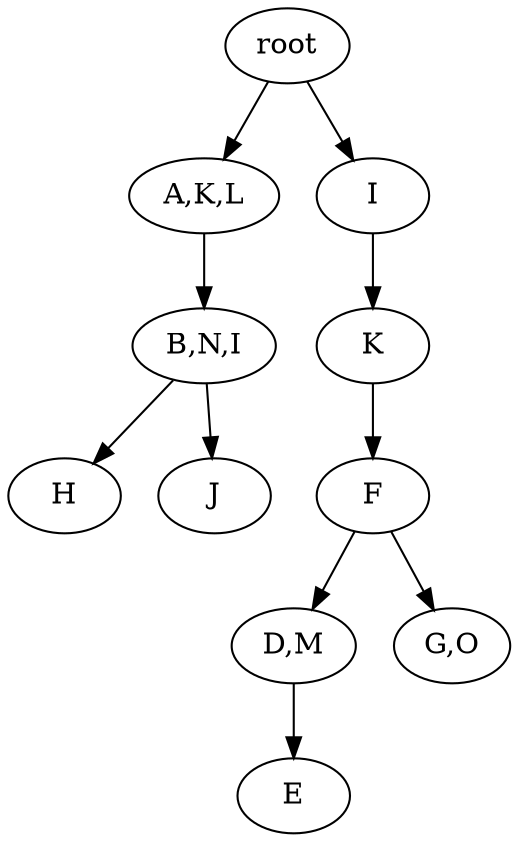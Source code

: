 strict digraph G {
	graph [name=G];
	0	 [label=root];
	3	 [label="A,K,L"];
	0 -> 3;
	1	 [label=I];
	0 -> 1;
	4	 [label="B,N,I"];
	3 -> 4;
	6	 [label=H];
	4 -> 6;
	5	 [label=J];
	4 -> 5;
	2	 [label=K];
	7	 [label=F];
	2 -> 7;
	9	 [label="D,M"];
	10	 [label=E];
	9 -> 10;
	7 -> 9;
	8	 [label="G,O"];
	7 -> 8;
	1 -> 2;
}
